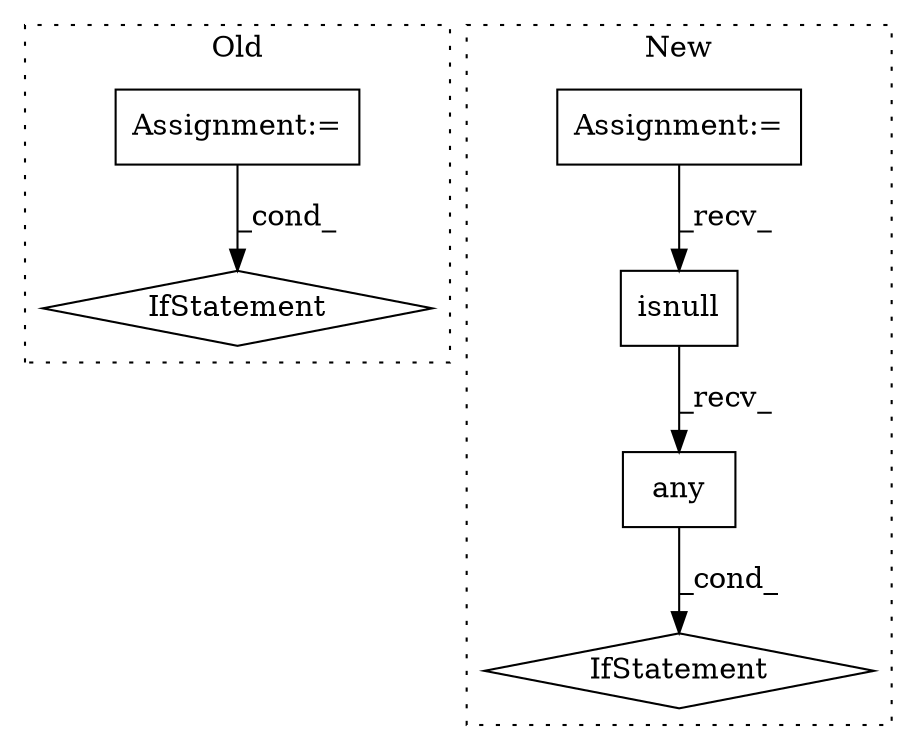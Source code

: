 digraph G {
subgraph cluster0 {
1 [label="IfStatement" a="25" s="6508" l="3" shape="diamond"];
4 [label="Assignment:=" a="7" s="6601" l="44" shape="box"];
label = "Old";
style="dotted";
}
subgraph cluster1 {
2 [label="isnull" a="32" s="6728" l="8" shape="box"];
3 [label="IfStatement" a="25" s="6681,6742" l="4,2" shape="diamond"];
5 [label="Assignment:=" a="7" s="6556" l="1" shape="box"];
6 [label="any" a="32" s="6737" l="5" shape="box"];
label = "New";
style="dotted";
}
2 -> 6 [label="_recv_"];
4 -> 1 [label="_cond_"];
5 -> 2 [label="_recv_"];
6 -> 3 [label="_cond_"];
}